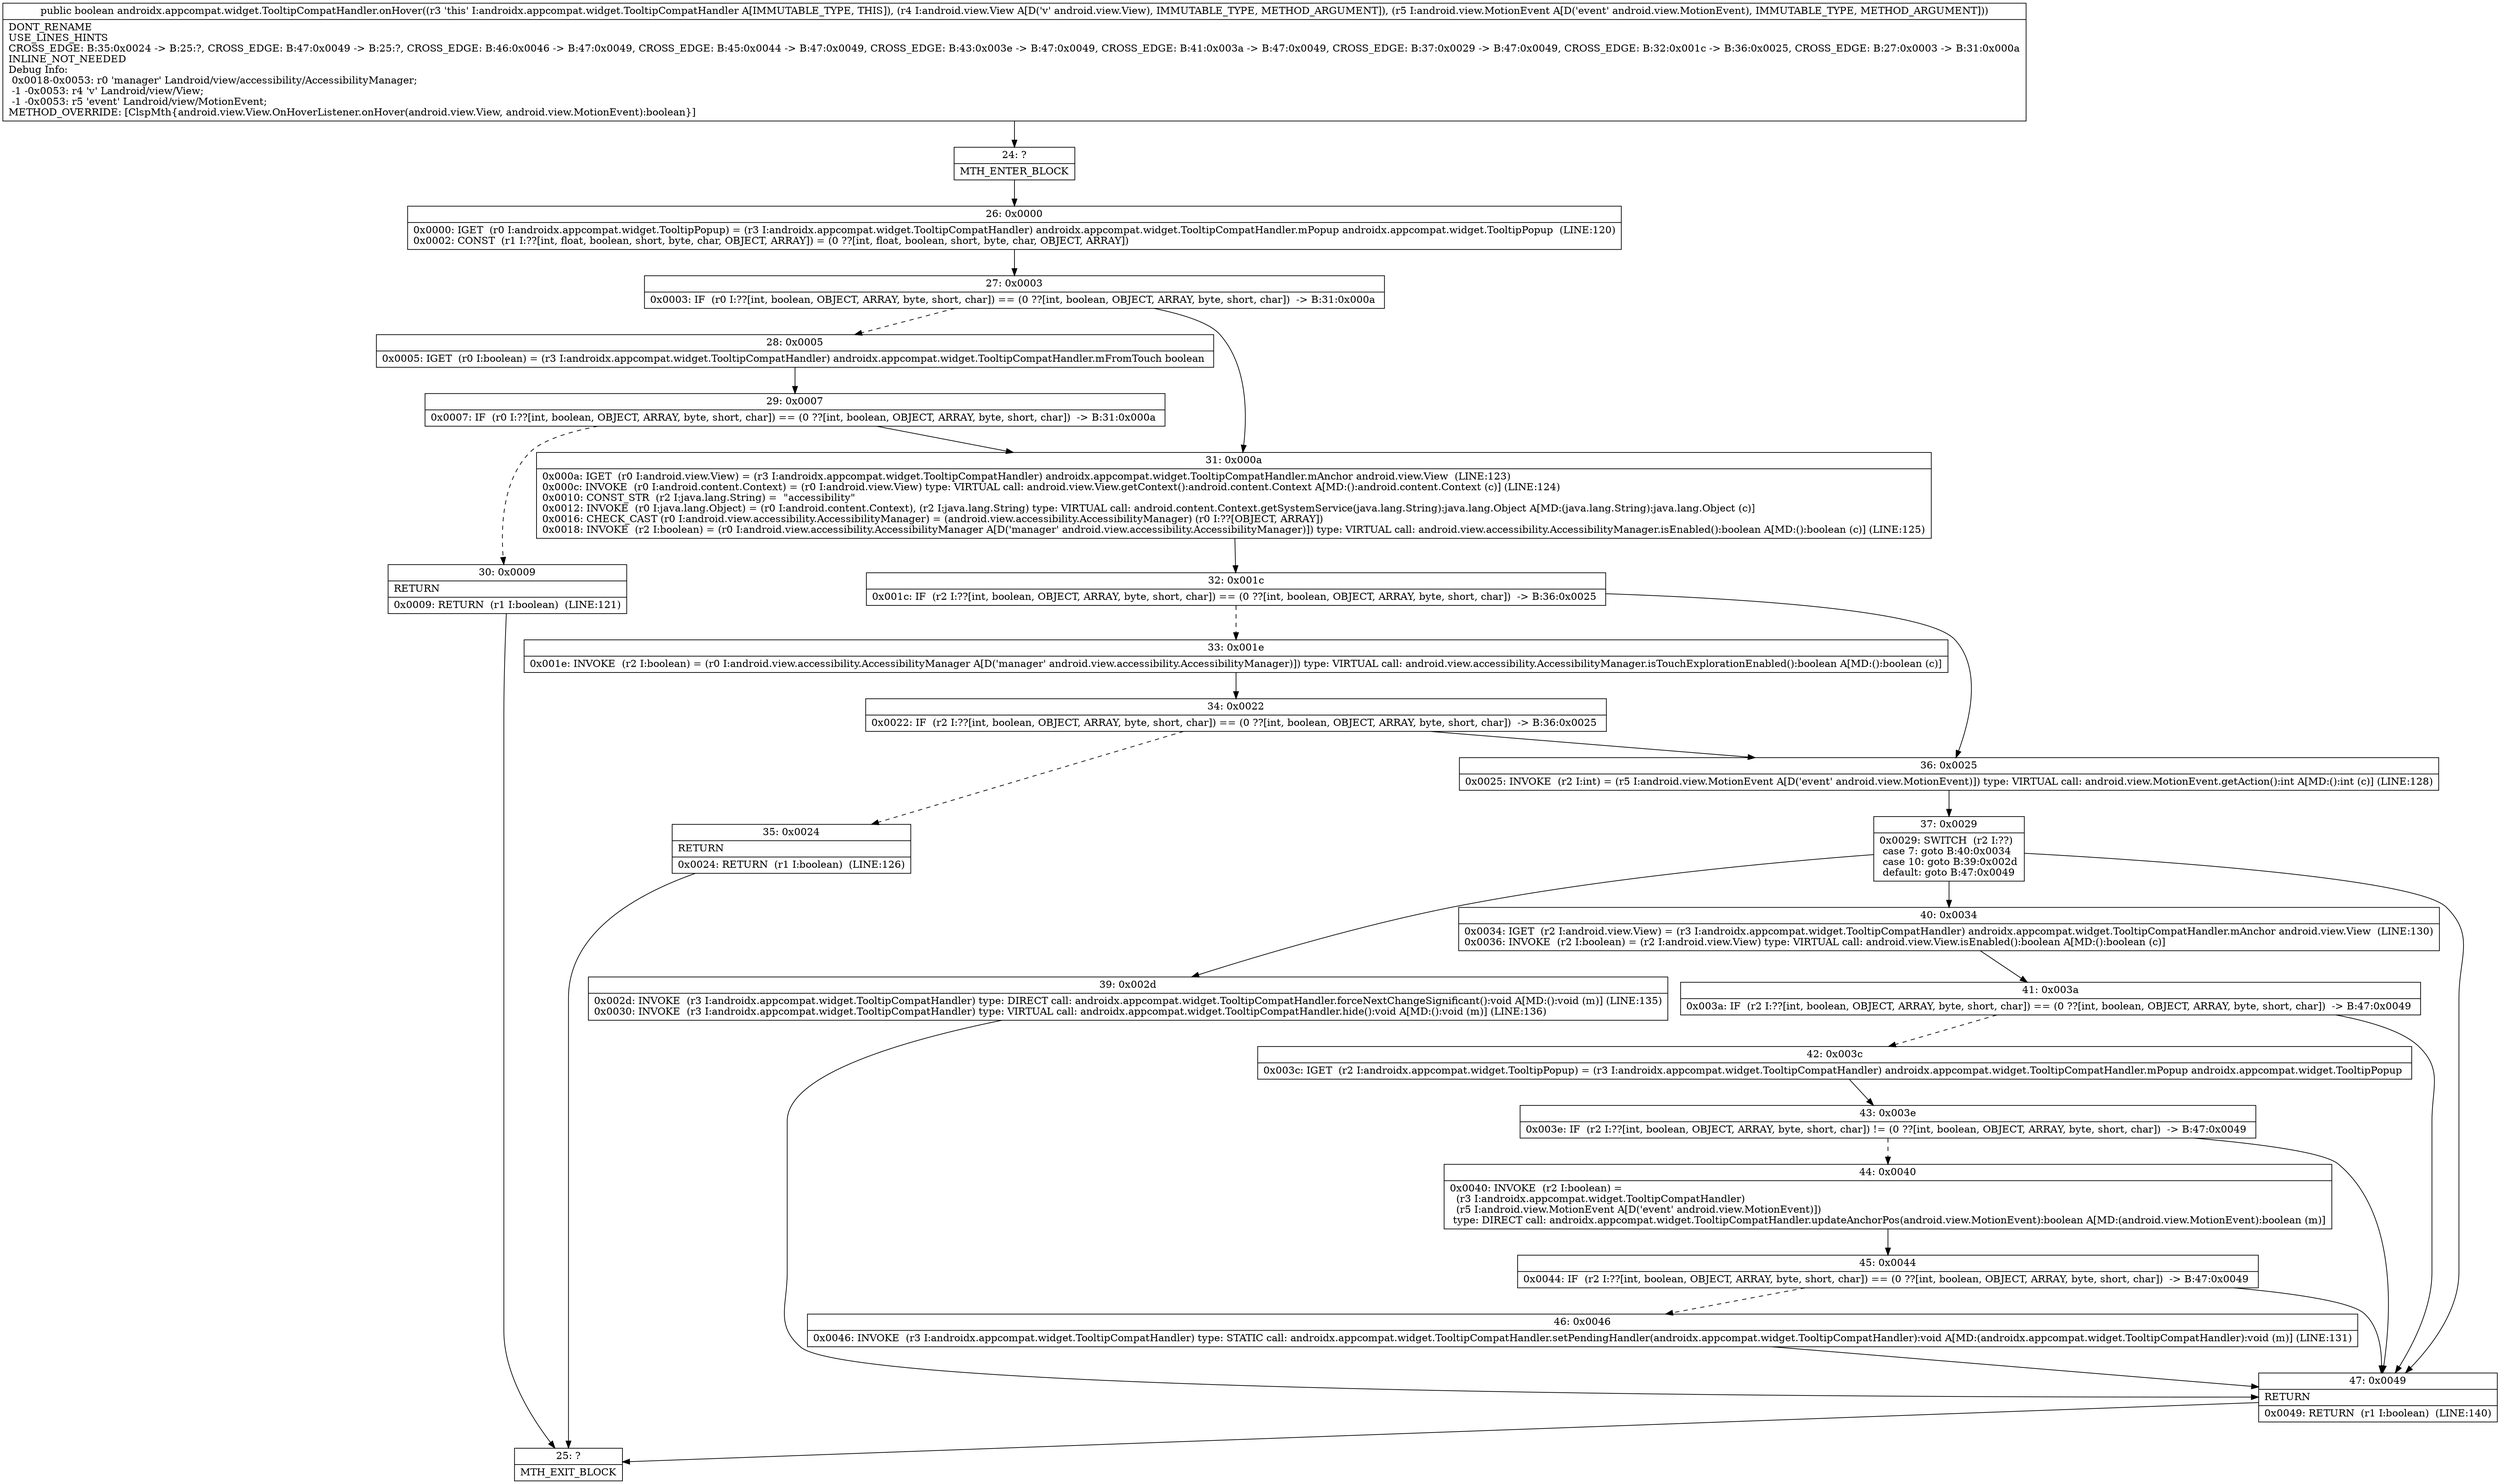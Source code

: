 digraph "CFG forandroidx.appcompat.widget.TooltipCompatHandler.onHover(Landroid\/view\/View;Landroid\/view\/MotionEvent;)Z" {
Node_24 [shape=record,label="{24\:\ ?|MTH_ENTER_BLOCK\l}"];
Node_26 [shape=record,label="{26\:\ 0x0000|0x0000: IGET  (r0 I:androidx.appcompat.widget.TooltipPopup) = (r3 I:androidx.appcompat.widget.TooltipCompatHandler) androidx.appcompat.widget.TooltipCompatHandler.mPopup androidx.appcompat.widget.TooltipPopup  (LINE:120)\l0x0002: CONST  (r1 I:??[int, float, boolean, short, byte, char, OBJECT, ARRAY]) = (0 ??[int, float, boolean, short, byte, char, OBJECT, ARRAY]) \l}"];
Node_27 [shape=record,label="{27\:\ 0x0003|0x0003: IF  (r0 I:??[int, boolean, OBJECT, ARRAY, byte, short, char]) == (0 ??[int, boolean, OBJECT, ARRAY, byte, short, char])  \-\> B:31:0x000a \l}"];
Node_28 [shape=record,label="{28\:\ 0x0005|0x0005: IGET  (r0 I:boolean) = (r3 I:androidx.appcompat.widget.TooltipCompatHandler) androidx.appcompat.widget.TooltipCompatHandler.mFromTouch boolean \l}"];
Node_29 [shape=record,label="{29\:\ 0x0007|0x0007: IF  (r0 I:??[int, boolean, OBJECT, ARRAY, byte, short, char]) == (0 ??[int, boolean, OBJECT, ARRAY, byte, short, char])  \-\> B:31:0x000a \l}"];
Node_30 [shape=record,label="{30\:\ 0x0009|RETURN\l|0x0009: RETURN  (r1 I:boolean)  (LINE:121)\l}"];
Node_25 [shape=record,label="{25\:\ ?|MTH_EXIT_BLOCK\l}"];
Node_31 [shape=record,label="{31\:\ 0x000a|0x000a: IGET  (r0 I:android.view.View) = (r3 I:androidx.appcompat.widget.TooltipCompatHandler) androidx.appcompat.widget.TooltipCompatHandler.mAnchor android.view.View  (LINE:123)\l0x000c: INVOKE  (r0 I:android.content.Context) = (r0 I:android.view.View) type: VIRTUAL call: android.view.View.getContext():android.content.Context A[MD:():android.content.Context (c)] (LINE:124)\l0x0010: CONST_STR  (r2 I:java.lang.String) =  \"accessibility\" \l0x0012: INVOKE  (r0 I:java.lang.Object) = (r0 I:android.content.Context), (r2 I:java.lang.String) type: VIRTUAL call: android.content.Context.getSystemService(java.lang.String):java.lang.Object A[MD:(java.lang.String):java.lang.Object (c)]\l0x0016: CHECK_CAST (r0 I:android.view.accessibility.AccessibilityManager) = (android.view.accessibility.AccessibilityManager) (r0 I:??[OBJECT, ARRAY]) \l0x0018: INVOKE  (r2 I:boolean) = (r0 I:android.view.accessibility.AccessibilityManager A[D('manager' android.view.accessibility.AccessibilityManager)]) type: VIRTUAL call: android.view.accessibility.AccessibilityManager.isEnabled():boolean A[MD:():boolean (c)] (LINE:125)\l}"];
Node_32 [shape=record,label="{32\:\ 0x001c|0x001c: IF  (r2 I:??[int, boolean, OBJECT, ARRAY, byte, short, char]) == (0 ??[int, boolean, OBJECT, ARRAY, byte, short, char])  \-\> B:36:0x0025 \l}"];
Node_33 [shape=record,label="{33\:\ 0x001e|0x001e: INVOKE  (r2 I:boolean) = (r0 I:android.view.accessibility.AccessibilityManager A[D('manager' android.view.accessibility.AccessibilityManager)]) type: VIRTUAL call: android.view.accessibility.AccessibilityManager.isTouchExplorationEnabled():boolean A[MD:():boolean (c)]\l}"];
Node_34 [shape=record,label="{34\:\ 0x0022|0x0022: IF  (r2 I:??[int, boolean, OBJECT, ARRAY, byte, short, char]) == (0 ??[int, boolean, OBJECT, ARRAY, byte, short, char])  \-\> B:36:0x0025 \l}"];
Node_35 [shape=record,label="{35\:\ 0x0024|RETURN\l|0x0024: RETURN  (r1 I:boolean)  (LINE:126)\l}"];
Node_36 [shape=record,label="{36\:\ 0x0025|0x0025: INVOKE  (r2 I:int) = (r5 I:android.view.MotionEvent A[D('event' android.view.MotionEvent)]) type: VIRTUAL call: android.view.MotionEvent.getAction():int A[MD:():int (c)] (LINE:128)\l}"];
Node_37 [shape=record,label="{37\:\ 0x0029|0x0029: SWITCH  (r2 I:??)\l case 7: goto B:40:0x0034\l case 10: goto B:39:0x002d\l default: goto B:47:0x0049 \l}"];
Node_39 [shape=record,label="{39\:\ 0x002d|0x002d: INVOKE  (r3 I:androidx.appcompat.widget.TooltipCompatHandler) type: DIRECT call: androidx.appcompat.widget.TooltipCompatHandler.forceNextChangeSignificant():void A[MD:():void (m)] (LINE:135)\l0x0030: INVOKE  (r3 I:androidx.appcompat.widget.TooltipCompatHandler) type: VIRTUAL call: androidx.appcompat.widget.TooltipCompatHandler.hide():void A[MD:():void (m)] (LINE:136)\l}"];
Node_40 [shape=record,label="{40\:\ 0x0034|0x0034: IGET  (r2 I:android.view.View) = (r3 I:androidx.appcompat.widget.TooltipCompatHandler) androidx.appcompat.widget.TooltipCompatHandler.mAnchor android.view.View  (LINE:130)\l0x0036: INVOKE  (r2 I:boolean) = (r2 I:android.view.View) type: VIRTUAL call: android.view.View.isEnabled():boolean A[MD:():boolean (c)]\l}"];
Node_41 [shape=record,label="{41\:\ 0x003a|0x003a: IF  (r2 I:??[int, boolean, OBJECT, ARRAY, byte, short, char]) == (0 ??[int, boolean, OBJECT, ARRAY, byte, short, char])  \-\> B:47:0x0049 \l}"];
Node_42 [shape=record,label="{42\:\ 0x003c|0x003c: IGET  (r2 I:androidx.appcompat.widget.TooltipPopup) = (r3 I:androidx.appcompat.widget.TooltipCompatHandler) androidx.appcompat.widget.TooltipCompatHandler.mPopup androidx.appcompat.widget.TooltipPopup \l}"];
Node_43 [shape=record,label="{43\:\ 0x003e|0x003e: IF  (r2 I:??[int, boolean, OBJECT, ARRAY, byte, short, char]) != (0 ??[int, boolean, OBJECT, ARRAY, byte, short, char])  \-\> B:47:0x0049 \l}"];
Node_44 [shape=record,label="{44\:\ 0x0040|0x0040: INVOKE  (r2 I:boolean) = \l  (r3 I:androidx.appcompat.widget.TooltipCompatHandler)\l  (r5 I:android.view.MotionEvent A[D('event' android.view.MotionEvent)])\l type: DIRECT call: androidx.appcompat.widget.TooltipCompatHandler.updateAnchorPos(android.view.MotionEvent):boolean A[MD:(android.view.MotionEvent):boolean (m)]\l}"];
Node_45 [shape=record,label="{45\:\ 0x0044|0x0044: IF  (r2 I:??[int, boolean, OBJECT, ARRAY, byte, short, char]) == (0 ??[int, boolean, OBJECT, ARRAY, byte, short, char])  \-\> B:47:0x0049 \l}"];
Node_46 [shape=record,label="{46\:\ 0x0046|0x0046: INVOKE  (r3 I:androidx.appcompat.widget.TooltipCompatHandler) type: STATIC call: androidx.appcompat.widget.TooltipCompatHandler.setPendingHandler(androidx.appcompat.widget.TooltipCompatHandler):void A[MD:(androidx.appcompat.widget.TooltipCompatHandler):void (m)] (LINE:131)\l}"];
Node_47 [shape=record,label="{47\:\ 0x0049|RETURN\l|0x0049: RETURN  (r1 I:boolean)  (LINE:140)\l}"];
MethodNode[shape=record,label="{public boolean androidx.appcompat.widget.TooltipCompatHandler.onHover((r3 'this' I:androidx.appcompat.widget.TooltipCompatHandler A[IMMUTABLE_TYPE, THIS]), (r4 I:android.view.View A[D('v' android.view.View), IMMUTABLE_TYPE, METHOD_ARGUMENT]), (r5 I:android.view.MotionEvent A[D('event' android.view.MotionEvent), IMMUTABLE_TYPE, METHOD_ARGUMENT]))  | DONT_RENAME\lUSE_LINES_HINTS\lCROSS_EDGE: B:35:0x0024 \-\> B:25:?, CROSS_EDGE: B:47:0x0049 \-\> B:25:?, CROSS_EDGE: B:46:0x0046 \-\> B:47:0x0049, CROSS_EDGE: B:45:0x0044 \-\> B:47:0x0049, CROSS_EDGE: B:43:0x003e \-\> B:47:0x0049, CROSS_EDGE: B:41:0x003a \-\> B:47:0x0049, CROSS_EDGE: B:37:0x0029 \-\> B:47:0x0049, CROSS_EDGE: B:32:0x001c \-\> B:36:0x0025, CROSS_EDGE: B:27:0x0003 \-\> B:31:0x000a\lINLINE_NOT_NEEDED\lDebug Info:\l  0x0018\-0x0053: r0 'manager' Landroid\/view\/accessibility\/AccessibilityManager;\l  \-1 \-0x0053: r4 'v' Landroid\/view\/View;\l  \-1 \-0x0053: r5 'event' Landroid\/view\/MotionEvent;\lMETHOD_OVERRIDE: [ClspMth\{android.view.View.OnHoverListener.onHover(android.view.View, android.view.MotionEvent):boolean\}]\l}"];
MethodNode -> Node_24;Node_24 -> Node_26;
Node_26 -> Node_27;
Node_27 -> Node_28[style=dashed];
Node_27 -> Node_31;
Node_28 -> Node_29;
Node_29 -> Node_30[style=dashed];
Node_29 -> Node_31;
Node_30 -> Node_25;
Node_31 -> Node_32;
Node_32 -> Node_33[style=dashed];
Node_32 -> Node_36;
Node_33 -> Node_34;
Node_34 -> Node_35[style=dashed];
Node_34 -> Node_36;
Node_35 -> Node_25;
Node_36 -> Node_37;
Node_37 -> Node_39;
Node_37 -> Node_40;
Node_37 -> Node_47;
Node_39 -> Node_47;
Node_40 -> Node_41;
Node_41 -> Node_42[style=dashed];
Node_41 -> Node_47;
Node_42 -> Node_43;
Node_43 -> Node_44[style=dashed];
Node_43 -> Node_47;
Node_44 -> Node_45;
Node_45 -> Node_46[style=dashed];
Node_45 -> Node_47;
Node_46 -> Node_47;
Node_47 -> Node_25;
}

